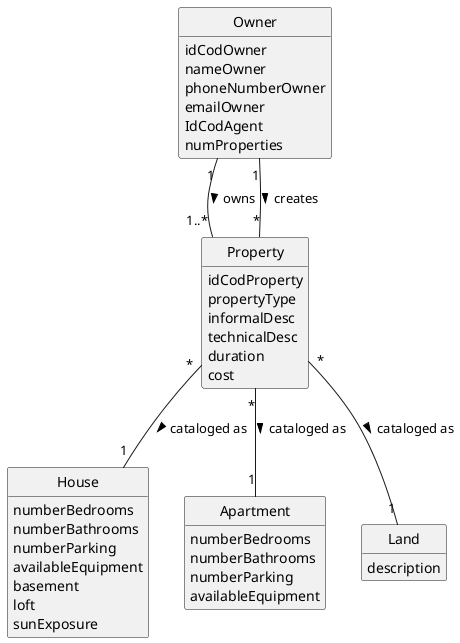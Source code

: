 @startuml
skinparam monochrome true
skinparam packageStyle rectangle
skinparam shadowing false

'left to right direction

skinparam classAttributeIconSize 0

hide circle
hide methods

'title Domain Model

'class Platform {
'  -description
'}

class Owner {
    idCodOwner
    nameOwner
    phoneNumberOwner
    emailOwner
    IdCodAgent
    numProperties
}

class Property {
    idCodProperty
    propertyType
    informalDesc
    technicalDesc
    duration
    cost
}

class House{
    numberBedrooms
    numberBathrooms
    numberParking
    availableEquipment
    basement
    loft
    sunExposure
}

class Apartment{
    numberBedrooms
    numberBathrooms
    numberParking
    availableEquipment
}

class Land{
    description
}


'class User {
'    name
'    email
'    password
'}

'Platform "1" -- "*" Organization : has registered >
'Platform "1" -- "*" Category : defines >
Owner "1" -- "1..*" Property: owns >
'Task "*" -- "1" Employee: created by >
Owner "1" -- "*" Property : creates >
'Employee "0..1" -- "1" User: acts as >
Property "*" -- "1" House: cataloged as >
Property "*" -- "1" Apartment: cataloged as >
Property "*" -- "1" Land: cataloged as >

@enduml